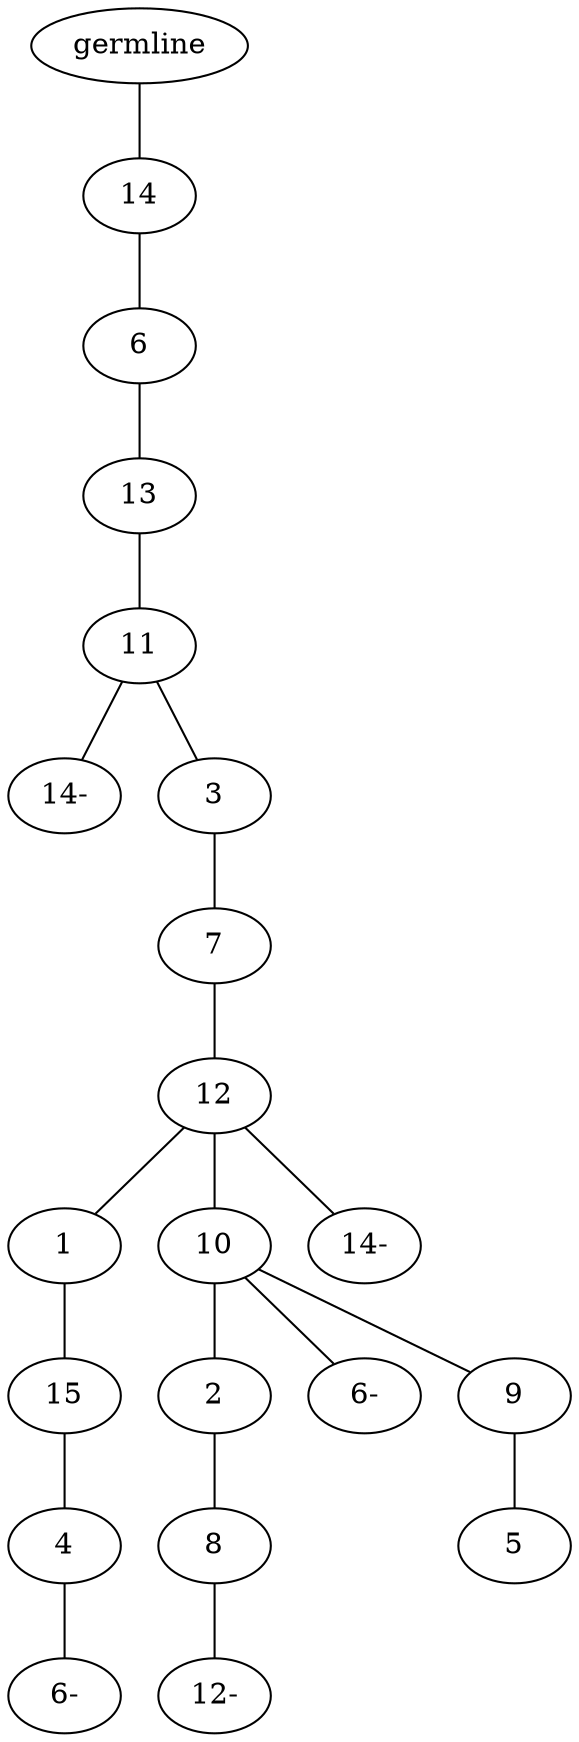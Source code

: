 graph tree {
    "140171492238576" [label="germline"];
    "140171497663984" [label="14"];
    "140171497661344" [label="6"];
    "140171497662496" [label="13"];
    "140171488221744" [label="11"];
    "140171488220448" [label="14-"];
    "140171488219824" [label="3"];
    "140171498187552" [label="7"];
    "140171498187744" [label="12"];
    "140171498186544" [label="1"];
    "140171498187360" [label="15"];
    "140171498188272" [label="4"];
    "140171489652640" [label="6-"];
    "140171498186304" [label="10"];
    "140171498185200" [label="2"];
    "140171497663312" [label="8"];
    "140171488222320" [label="12-"];
    "140171489650912" [label="6-"];
    "140171489651776" [label="9"];
    "140171494702096" [label="5"];
    "140171498187936" [label="14-"];
    "140171492238576" -- "140171497663984";
    "140171497663984" -- "140171497661344";
    "140171497661344" -- "140171497662496";
    "140171497662496" -- "140171488221744";
    "140171488221744" -- "140171488220448";
    "140171488221744" -- "140171488219824";
    "140171488219824" -- "140171498187552";
    "140171498187552" -- "140171498187744";
    "140171498187744" -- "140171498186544";
    "140171498187744" -- "140171498186304";
    "140171498187744" -- "140171498187936";
    "140171498186544" -- "140171498187360";
    "140171498187360" -- "140171498188272";
    "140171498188272" -- "140171489652640";
    "140171498186304" -- "140171498185200";
    "140171498186304" -- "140171489650912";
    "140171498186304" -- "140171489651776";
    "140171498185200" -- "140171497663312";
    "140171497663312" -- "140171488222320";
    "140171489651776" -- "140171494702096";
}
